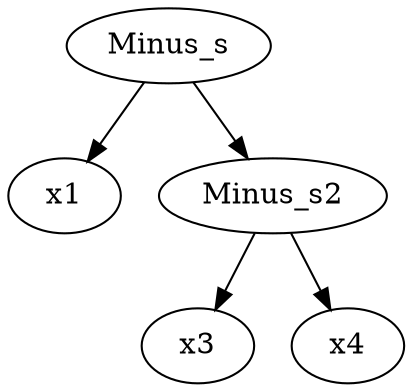 digraph tree {
    "Minus_s";
    "x1";
    "Minus_s2";
    "x3";
    "x4";
    "Minus_s" -> "x1";
    "Minus_s" -> "Minus_s2";
    "Minus_s2" -> "x3";
    "Minus_s2" -> "x4";
}
